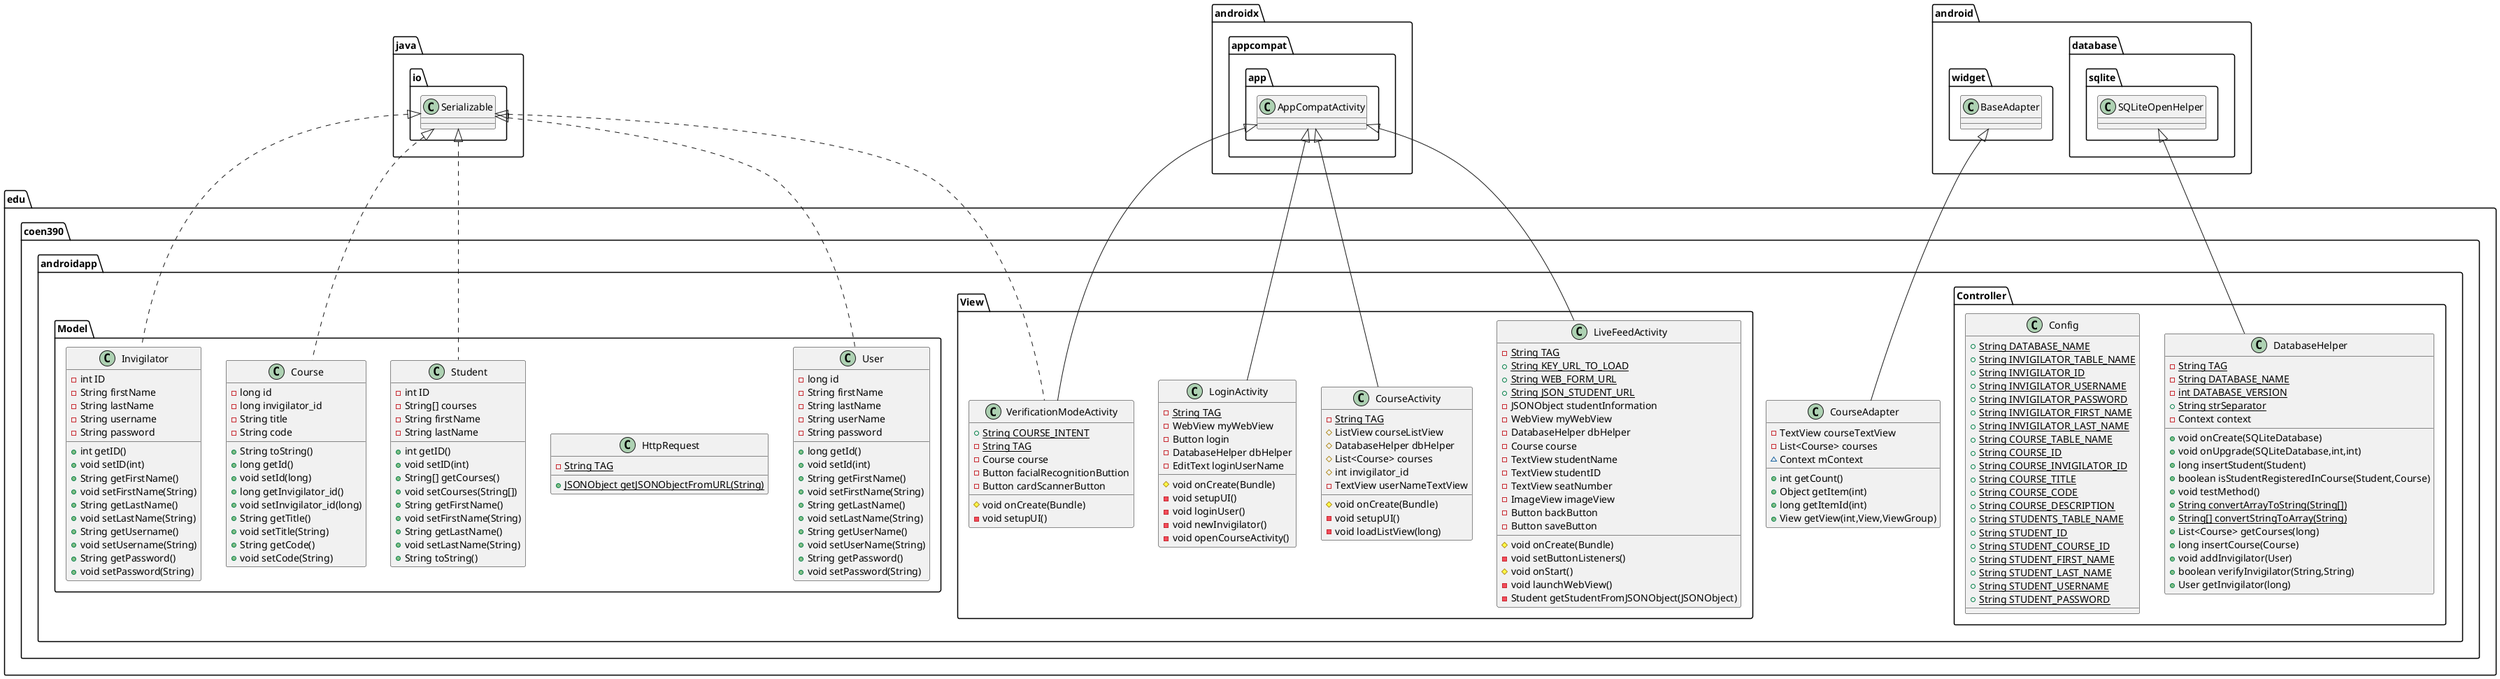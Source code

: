 @startuml
class edu.coen390.androidapp.Model.User {
- long id
- String firstName
- String lastName
- String userName
- String password
+ long getId()
+ void setId(int)
+ String getFirstName()
+ void setFirstName(String)
+ String getLastName()
+ void setLastName(String)
+ String getUserName()
+ void setUserName(String)
+ String getPassword()
+ void setPassword(String)
}
class edu.coen390.androidapp.View.LiveFeedActivity {
- {static} String TAG
+ {static} String KEY_URL_TO_LOAD
+ {static} String WEB_FORM_URL
+ {static} String JSON_STUDENT_URL
- JSONObject studentInformation
- WebView myWebView
- DatabaseHelper dbHelper
- Course course
- TextView studentName
- TextView studentID
- TextView seatNumber
- ImageView imageView
- Button backButton
- Button saveButton
# void onCreate(Bundle)
- void setButtonListeners()
# void onStart()
- void launchWebView()
- Student getStudentFromJSONObject(JSONObject)
}
class edu.coen390.androidapp.Model.HttpRequest {
- {static} String TAG
+ {static} JSONObject getJSONObjectFromURL(String)
}
class edu.coen390.androidapp.Model.Student {
- int ID
- String[] courses
- String firstName
- String lastName
+ int getID()
+ void setID(int)
+ String[] getCourses()
+ void setCourses(String[])
+ String getFirstName()
+ void setFirstName(String)
+ String getLastName()
+ void setLastName(String)
+ String toString()
}
class edu.coen390.androidapp.Controller.DatabaseHelper {
- {static} String TAG
- {static} String DATABASE_NAME
- {static} int DATABASE_VERSION
+ {static} String strSeparator
- Context context
+ void onCreate(SQLiteDatabase)
+ void onUpgrade(SQLiteDatabase,int,int)
+ long insertStudent(Student)
+ boolean isStudentRegisteredInCourse(Student,Course)
+ void testMethod()
+ {static} String convertArrayToString(String[])
+ {static} String[] convertStringToArray(String)
+ List<Course> getCourses(long)
+ long insertCourse(Course)
+ void addInvigilator(User)
+ boolean verifyInvigilator(String,String)
+ User getInvigilator(long)
}
class edu.coen390.androidapp.View.CourseActivity {
- {static} String TAG
# ListView courseListView
# DatabaseHelper dbHelper
# List<Course> courses
# int invigilator_id
- TextView userNameTextView
# void onCreate(Bundle)
- void setupUI()
- void loadListView(long)
}
class edu.coen390.androidapp.CourseAdapter {
- TextView courseTextView
- List<Course> courses
~ Context mContext
+ int getCount()
+ Object getItem(int)
+ long getItemId(int)
+ View getView(int,View,ViewGroup)
}
class edu.coen390.androidapp.Controller.Config {
+ {static} String DATABASE_NAME
+ {static} String INVIGILATOR_TABLE_NAME
+ {static} String INVIGILATOR_ID
+ {static} String INVIGILATOR_USERNAME
+ {static} String INVIGILATOR_PASSWORD
+ {static} String INVIGILATOR_FIRST_NAME
+ {static} String INVIGILATOR_LAST_NAME
+ {static} String COURSE_TABLE_NAME
+ {static} String COURSE_ID
+ {static} String COURSE_INVIGILATOR_ID
+ {static} String COURSE_TITLE
+ {static} String COURSE_CODE
+ {static} String COURSE_DESCRIPTION
+ {static} String STUDENTS_TABLE_NAME
+ {static} String STUDENT_ID
+ {static} String STUDENT_COURSE_ID
+ {static} String STUDENT_FIRST_NAME
+ {static} String STUDENT_LAST_NAME
+ {static} String STUDENT_USERNAME
+ {static} String STUDENT_PASSWORD
}
class edu.coen390.androidapp.Model.Course {
- long id
- long invigilator_id
- String title
- String code
+ String toString()
+ long getId()
+ void setId(long)
+ long getInvigilator_id()
+ void setInvigilator_id(long)
+ String getTitle()
+ void setTitle(String)
+ String getCode()
+ void setCode(String)
}
class edu.coen390.androidapp.View.LoginActivity {
- {static} String TAG
- WebView myWebView
- Button login
- DatabaseHelper dbHelper
- EditText loginUserName
# void onCreate(Bundle)
- void setupUI()
- void loginUser()
- void newInvigilator()
- void openCourseActivity()
}
class edu.coen390.androidapp.View.VerificationModeActivity {
+ {static} String COURSE_INTENT
- {static} String TAG
- Course course
- Button facialRecognitionButtion
- Button cardScannerButton
# void onCreate(Bundle)
- void setupUI()
}
class edu.coen390.androidapp.Model.Invigilator {
- int ID
- String firstName
- String lastName
- String username
- String password
+ int getID()
+ void setID(int)
+ String getFirstName()
+ void setFirstName(String)
+ String getLastName()
+ void setLastName(String)
+ String getUsername()
+ void setUsername(String)
+ String getPassword()
+ void setPassword(String)
}


java.io.Serializable <|.. edu.coen390.androidapp.Model.User
androidx.appcompat.app.AppCompatActivity <|-- edu.coen390.androidapp.View.LiveFeedActivity
java.io.Serializable <|.. edu.coen390.androidapp.Model.Student
android.database.sqlite.SQLiteOpenHelper <|-- edu.coen390.androidapp.Controller.DatabaseHelper
androidx.appcompat.app.AppCompatActivity <|-- edu.coen390.androidapp.View.CourseActivity
android.widget.BaseAdapter <|-- edu.coen390.androidapp.CourseAdapter
java.io.Serializable <|.. edu.coen390.androidapp.Model.Course
androidx.appcompat.app.AppCompatActivity <|-- edu.coen390.androidapp.View.LoginActivity
java.io.Serializable <|.. edu.coen390.androidapp.View.VerificationModeActivity
androidx.appcompat.app.AppCompatActivity <|-- edu.coen390.androidapp.View.VerificationModeActivity
java.io.Serializable <|.. edu.coen390.androidapp.Model.Invigilator
@enduml